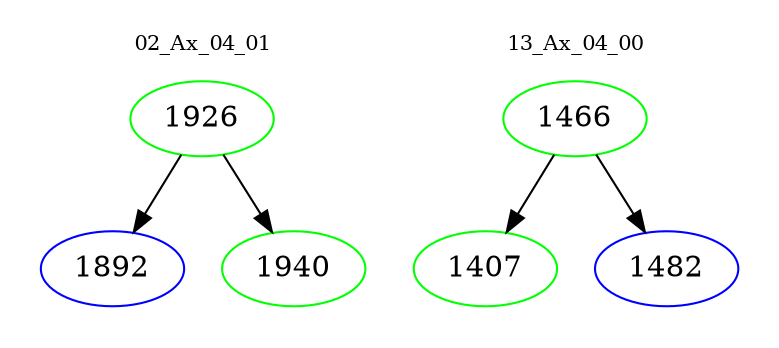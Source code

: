 digraph{
subgraph cluster_0 {
color = white
label = "02_Ax_04_01";
fontsize=10;
T0_1926 [label="1926", color="green"]
T0_1926 -> T0_1892 [color="black"]
T0_1892 [label="1892", color="blue"]
T0_1926 -> T0_1940 [color="black"]
T0_1940 [label="1940", color="green"]
}
subgraph cluster_1 {
color = white
label = "13_Ax_04_00";
fontsize=10;
T1_1466 [label="1466", color="green"]
T1_1466 -> T1_1407 [color="black"]
T1_1407 [label="1407", color="green"]
T1_1466 -> T1_1482 [color="black"]
T1_1482 [label="1482", color="blue"]
}
}
